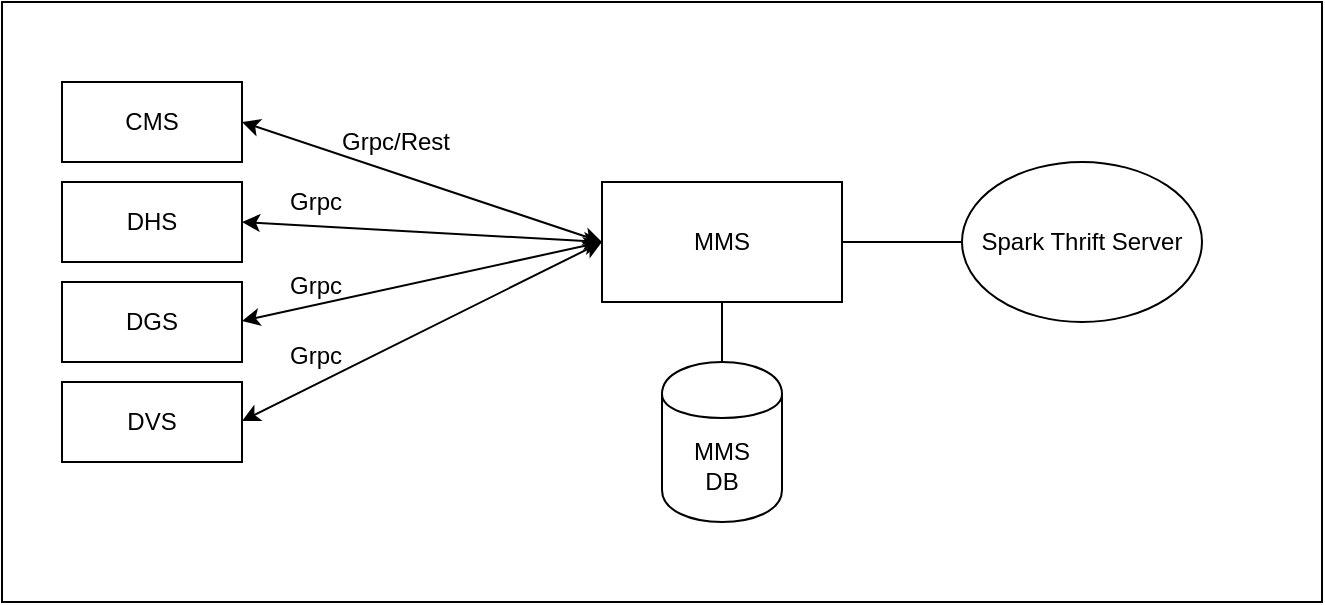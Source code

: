 <mxfile version="12.9.6" type="github">
  <diagram id="WkC7RjsODvZ7ZWS2srh1" name="Page-1">
    <mxGraphModel dx="981" dy="503" grid="1" gridSize="10" guides="1" tooltips="1" connect="1" arrows="1" fold="1" page="1" pageScale="1" pageWidth="827" pageHeight="1169" math="0" shadow="0">
      <root>
        <mxCell id="0" />
        <mxCell id="1" parent="0" />
        <mxCell id="jZhJL8HK-XPV1cyuWaZj-27" value="" style="rounded=0;whiteSpace=wrap;html=1;" vertex="1" parent="1">
          <mxGeometry width="660" height="300" as="geometry" />
        </mxCell>
        <mxCell id="jZhJL8HK-XPV1cyuWaZj-26" value="" style="group" vertex="1" connectable="0" parent="1">
          <mxGeometry x="30" y="40" width="570" height="255" as="geometry" />
        </mxCell>
        <mxCell id="jZhJL8HK-XPV1cyuWaZj-1" value="CMS" style="rounded=0;whiteSpace=wrap;html=1;" vertex="1" parent="jZhJL8HK-XPV1cyuWaZj-26">
          <mxGeometry width="90" height="40" as="geometry" />
        </mxCell>
        <mxCell id="jZhJL8HK-XPV1cyuWaZj-2" value="DHS" style="rounded=0;whiteSpace=wrap;html=1;" vertex="1" parent="jZhJL8HK-XPV1cyuWaZj-26">
          <mxGeometry y="50" width="90" height="40" as="geometry" />
        </mxCell>
        <mxCell id="jZhJL8HK-XPV1cyuWaZj-3" value="DGS" style="rounded=0;whiteSpace=wrap;html=1;" vertex="1" parent="jZhJL8HK-XPV1cyuWaZj-26">
          <mxGeometry y="100" width="90" height="40" as="geometry" />
        </mxCell>
        <mxCell id="jZhJL8HK-XPV1cyuWaZj-4" value="DVS" style="rounded=0;whiteSpace=wrap;html=1;" vertex="1" parent="jZhJL8HK-XPV1cyuWaZj-26">
          <mxGeometry y="150" width="90" height="40" as="geometry" />
        </mxCell>
        <mxCell id="jZhJL8HK-XPV1cyuWaZj-7" value="MMS" style="rounded=0;whiteSpace=wrap;html=1;" vertex="1" parent="jZhJL8HK-XPV1cyuWaZj-26">
          <mxGeometry x="270" y="50" width="120" height="60" as="geometry" />
        </mxCell>
        <mxCell id="jZhJL8HK-XPV1cyuWaZj-9" style="edgeStyle=orthogonalEdgeStyle;rounded=0;orthogonalLoop=1;jettySize=auto;html=1;exitX=0.5;exitY=0;exitDx=0;exitDy=0;entryX=0.5;entryY=1;entryDx=0;entryDy=0;endArrow=none;endFill=0;" edge="1" parent="jZhJL8HK-XPV1cyuWaZj-26" source="jZhJL8HK-XPV1cyuWaZj-8" target="jZhJL8HK-XPV1cyuWaZj-7">
          <mxGeometry relative="1" as="geometry" />
        </mxCell>
        <mxCell id="jZhJL8HK-XPV1cyuWaZj-8" value="MMS&lt;br&gt;DB" style="shape=cylinder;whiteSpace=wrap;html=1;boundedLbl=1;backgroundOutline=1;" vertex="1" parent="jZhJL8HK-XPV1cyuWaZj-26">
          <mxGeometry x="300" y="140" width="60" height="80" as="geometry" />
        </mxCell>
        <mxCell id="jZhJL8HK-XPV1cyuWaZj-12" value="Spark Thrift Server" style="ellipse;whiteSpace=wrap;html=1;" vertex="1" parent="jZhJL8HK-XPV1cyuWaZj-26">
          <mxGeometry x="450" y="40" width="120" height="80" as="geometry" />
        </mxCell>
        <mxCell id="jZhJL8HK-XPV1cyuWaZj-14" value="" style="endArrow=classic;html=1;exitX=1;exitY=0.5;exitDx=0;exitDy=0;entryX=0;entryY=0.5;entryDx=0;entryDy=0;startArrow=classic;startFill=1;" edge="1" parent="jZhJL8HK-XPV1cyuWaZj-26" source="jZhJL8HK-XPV1cyuWaZj-1" target="jZhJL8HK-XPV1cyuWaZj-7">
          <mxGeometry width="50" height="50" relative="1" as="geometry">
            <mxPoint x="270" y="230" as="sourcePoint" />
            <mxPoint x="320" y="180" as="targetPoint" />
          </mxGeometry>
        </mxCell>
        <mxCell id="jZhJL8HK-XPV1cyuWaZj-13" style="edgeStyle=orthogonalEdgeStyle;rounded=0;orthogonalLoop=1;jettySize=auto;html=1;exitX=1;exitY=0.5;exitDx=0;exitDy=0;entryX=0;entryY=0.5;entryDx=0;entryDy=0;endArrow=none;endFill=0;" edge="1" parent="jZhJL8HK-XPV1cyuWaZj-26" source="jZhJL8HK-XPV1cyuWaZj-7" target="jZhJL8HK-XPV1cyuWaZj-12">
          <mxGeometry relative="1" as="geometry" />
        </mxCell>
        <mxCell id="jZhJL8HK-XPV1cyuWaZj-17" value="" style="endArrow=classic;html=1;exitX=1;exitY=0.5;exitDx=0;exitDy=0;entryX=0;entryY=0.5;entryDx=0;entryDy=0;startArrow=classic;startFill=1;" edge="1" parent="jZhJL8HK-XPV1cyuWaZj-26" source="jZhJL8HK-XPV1cyuWaZj-2" target="jZhJL8HK-XPV1cyuWaZj-7">
          <mxGeometry width="50" height="50" relative="1" as="geometry">
            <mxPoint x="90" y="50" as="sourcePoint" />
            <mxPoint x="220" y="100" as="targetPoint" />
          </mxGeometry>
        </mxCell>
        <mxCell id="jZhJL8HK-XPV1cyuWaZj-18" value="" style="endArrow=classic;html=1;exitX=1;exitY=0.5;exitDx=0;exitDy=0;startArrow=classic;startFill=1;entryX=0;entryY=0.5;entryDx=0;entryDy=0;" edge="1" parent="jZhJL8HK-XPV1cyuWaZj-26" target="jZhJL8HK-XPV1cyuWaZj-7">
          <mxGeometry width="50" height="50" relative="1" as="geometry">
            <mxPoint x="90" y="119.5" as="sourcePoint" />
            <mxPoint x="220" y="70" as="targetPoint" />
          </mxGeometry>
        </mxCell>
        <mxCell id="jZhJL8HK-XPV1cyuWaZj-19" value="" style="endArrow=classic;html=1;exitX=1;exitY=0.5;exitDx=0;exitDy=0;startArrow=classic;startFill=1;entryX=0;entryY=0.5;entryDx=0;entryDy=0;" edge="1" parent="jZhJL8HK-XPV1cyuWaZj-26" target="jZhJL8HK-XPV1cyuWaZj-7">
          <mxGeometry width="50" height="50" relative="1" as="geometry">
            <mxPoint x="90" y="169.5" as="sourcePoint" />
            <mxPoint x="220" y="120" as="targetPoint" />
          </mxGeometry>
        </mxCell>
        <mxCell id="jZhJL8HK-XPV1cyuWaZj-20" value="Grpc" style="text;html=1;strokeColor=none;fillColor=none;align=center;verticalAlign=middle;whiteSpace=wrap;rounded=0;" vertex="1" parent="jZhJL8HK-XPV1cyuWaZj-26">
          <mxGeometry x="107" y="127" width="40" height="20" as="geometry" />
        </mxCell>
        <mxCell id="jZhJL8HK-XPV1cyuWaZj-21" value="Grpc" style="text;html=1;strokeColor=none;fillColor=none;align=center;verticalAlign=middle;whiteSpace=wrap;rounded=0;" vertex="1" parent="jZhJL8HK-XPV1cyuWaZj-26">
          <mxGeometry x="107" y="92" width="40" height="20" as="geometry" />
        </mxCell>
        <mxCell id="jZhJL8HK-XPV1cyuWaZj-22" value="Grpc" style="text;html=1;strokeColor=none;fillColor=none;align=center;verticalAlign=middle;whiteSpace=wrap;rounded=0;" vertex="1" parent="jZhJL8HK-XPV1cyuWaZj-26">
          <mxGeometry x="107" y="50" width="40" height="20" as="geometry" />
        </mxCell>
        <mxCell id="jZhJL8HK-XPV1cyuWaZj-23" value="Grpc/Rest" style="text;html=1;strokeColor=none;fillColor=none;align=center;verticalAlign=middle;whiteSpace=wrap;rounded=0;" vertex="1" parent="jZhJL8HK-XPV1cyuWaZj-26">
          <mxGeometry x="147" y="20" width="40" height="20" as="geometry" />
        </mxCell>
      </root>
    </mxGraphModel>
  </diagram>
</mxfile>
